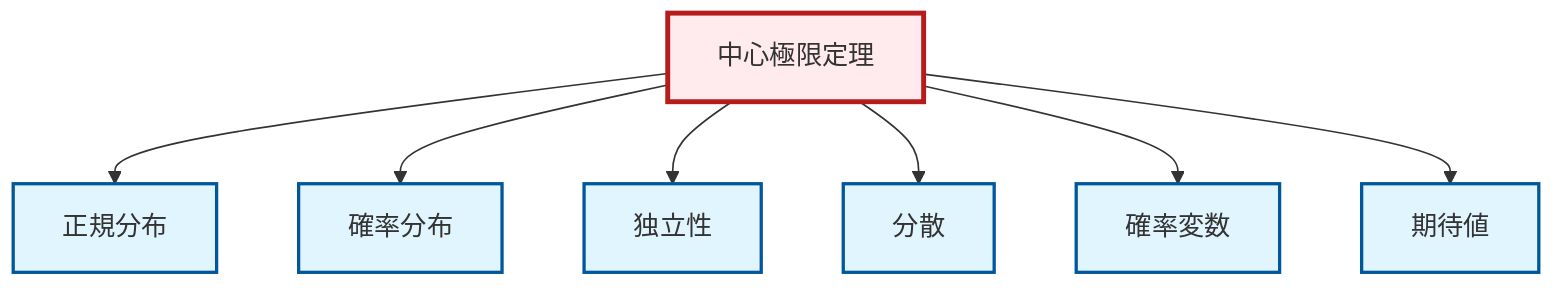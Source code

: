 graph TD
    classDef definition fill:#e1f5fe,stroke:#01579b,stroke-width:2px
    classDef theorem fill:#f3e5f5,stroke:#4a148c,stroke-width:2px
    classDef axiom fill:#fff3e0,stroke:#e65100,stroke-width:2px
    classDef example fill:#e8f5e9,stroke:#1b5e20,stroke-width:2px
    classDef current fill:#ffebee,stroke:#b71c1c,stroke-width:3px
    def-random-variable["確率変数"]:::definition
    def-expectation["期待値"]:::definition
    def-normal-distribution["正規分布"]:::definition
    def-probability-distribution["確率分布"]:::definition
    def-independence["独立性"]:::definition
    thm-central-limit["中心極限定理"]:::theorem
    def-variance["分散"]:::definition
    thm-central-limit --> def-normal-distribution
    thm-central-limit --> def-probability-distribution
    thm-central-limit --> def-independence
    thm-central-limit --> def-variance
    thm-central-limit --> def-random-variable
    thm-central-limit --> def-expectation
    class thm-central-limit current